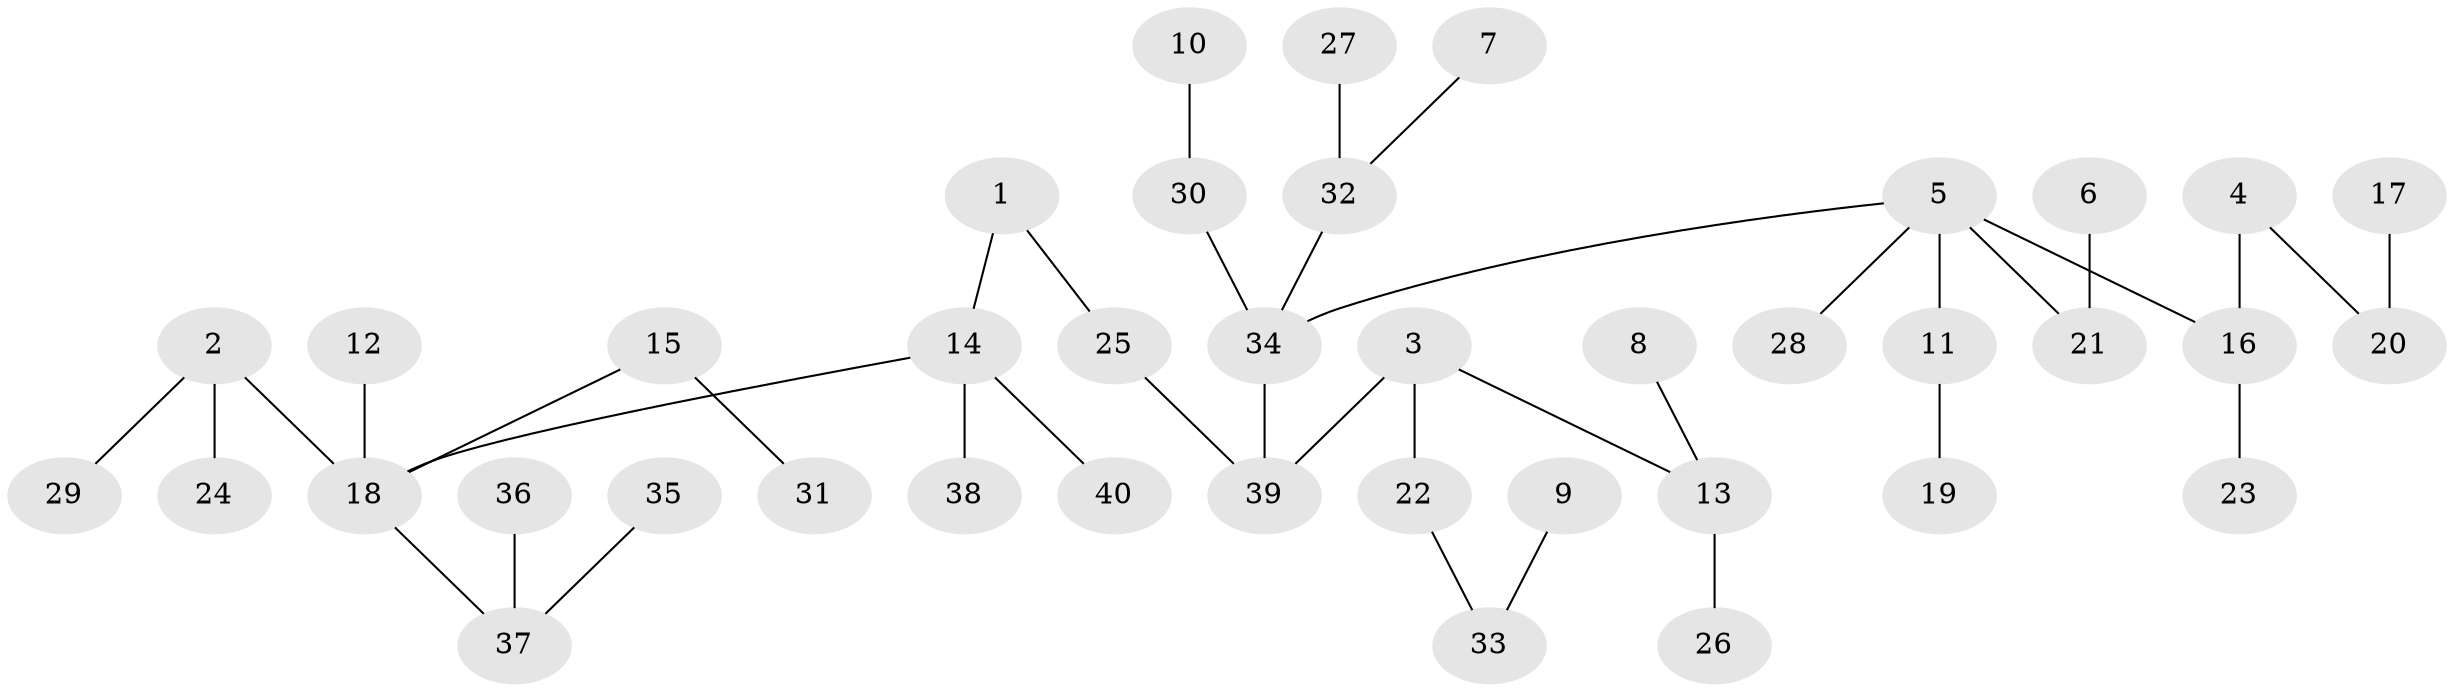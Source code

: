 // original degree distribution, {6: 0.010101010101010102, 5: 0.04040404040404041, 4: 0.08080808080808081, 2: 0.24242424242424243, 7: 0.010101010101010102, 1: 0.5050505050505051, 3: 0.1111111111111111}
// Generated by graph-tools (version 1.1) at 2025/37/03/04/25 23:37:16]
// undirected, 40 vertices, 39 edges
graph export_dot {
  node [color=gray90,style=filled];
  1;
  2;
  3;
  4;
  5;
  6;
  7;
  8;
  9;
  10;
  11;
  12;
  13;
  14;
  15;
  16;
  17;
  18;
  19;
  20;
  21;
  22;
  23;
  24;
  25;
  26;
  27;
  28;
  29;
  30;
  31;
  32;
  33;
  34;
  35;
  36;
  37;
  38;
  39;
  40;
  1 -- 14 [weight=1.0];
  1 -- 25 [weight=1.0];
  2 -- 18 [weight=1.0];
  2 -- 24 [weight=1.0];
  2 -- 29 [weight=1.0];
  3 -- 13 [weight=1.0];
  3 -- 22 [weight=1.0];
  3 -- 39 [weight=1.0];
  4 -- 16 [weight=1.0];
  4 -- 20 [weight=1.0];
  5 -- 11 [weight=1.0];
  5 -- 16 [weight=1.0];
  5 -- 21 [weight=1.0];
  5 -- 28 [weight=1.0];
  5 -- 34 [weight=1.0];
  6 -- 21 [weight=1.0];
  7 -- 32 [weight=1.0];
  8 -- 13 [weight=1.0];
  9 -- 33 [weight=1.0];
  10 -- 30 [weight=1.0];
  11 -- 19 [weight=1.0];
  12 -- 18 [weight=1.0];
  13 -- 26 [weight=1.0];
  14 -- 18 [weight=1.0];
  14 -- 38 [weight=1.0];
  14 -- 40 [weight=1.0];
  15 -- 18 [weight=1.0];
  15 -- 31 [weight=1.0];
  16 -- 23 [weight=1.0];
  17 -- 20 [weight=1.0];
  18 -- 37 [weight=1.0];
  22 -- 33 [weight=1.0];
  25 -- 39 [weight=1.0];
  27 -- 32 [weight=1.0];
  30 -- 34 [weight=1.0];
  32 -- 34 [weight=1.0];
  34 -- 39 [weight=1.0];
  35 -- 37 [weight=1.0];
  36 -- 37 [weight=1.0];
}
